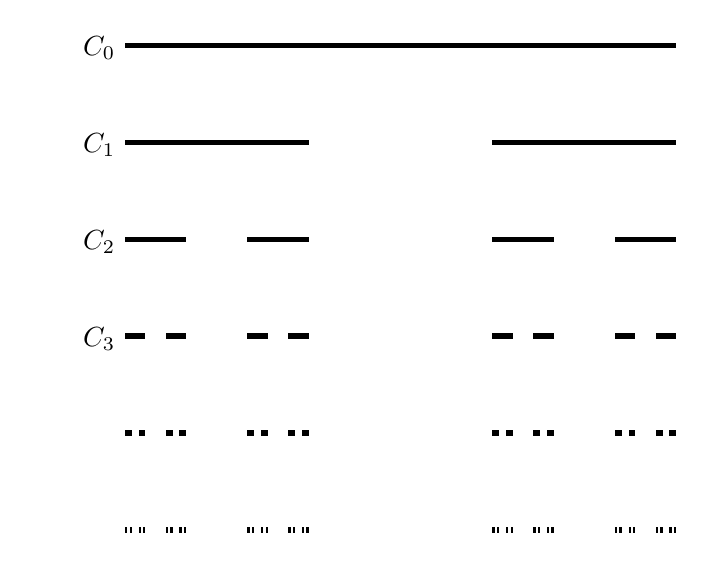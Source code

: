 

% Les similitudes : shift=translation, scale = homotetie, rotate = angle (en degre)
\newcommand\simone{\begin{scope}[shift={(0,0)}, xscale={1/3}, rotate=0]}
\newcommand\simtwo{\begin{scope}[shift={({2/3},0)}, xscale={1/3}, rotate=0]}
\newcommand\simthree{\begin{scope}[shift={(.25,0.433)}, scale=.5, rotate=0]}

% La figure initiale
%\newcommand\initfigure{\fill (0,0)--++(0:1)--++(120:1)--cycle;}
%\newcommand\initfigure{\fill (0.5,0.433) circle (1.3cm);}
\newcommand\initfigure{\fill (0,0)--++(0,.01cm)--++(1,0)--++(0,-.01cm)--cycle;}
%\newcommand\initfigure{\fill (0,0)--++(0,0.5)--++(0.5,0)--++(0,-0.5)--cycle;}

% Le programme recursif
\newcommand{\ifs}[2]{% #1 the counter, #2 the instructions
                          \ifnum #1 < 0% stop now
                          #2%
                          %\relax% Relax, max, on ne fait rien, c'est termine.
                          \else%
                          \count255=#1%
                          \advance\count255 by -1%
                          \simone
                             \ifs{\number\count255}{#2};                          
                          \end{scope};

                          \simtwo
                             \ifs{\number\count255}{#2};                          
                          \end{scope};

                          \fi%
}
\begin{tikzpicture}[scale=7]
% 
%    \draw[->,>=latex, red] (0.4,-0.01) to[bend right=10] (0.2,-0.15) node[above]  {$f_1$};
%    \draw[->,>=latex, blue] (0.6,-0.01) to[bend left=10] (0.8,-0.15) node[above] {$f_2$};

                                                                                      % normalement c'est node[midway, below] mais bug

  \begin{scope}[yshift=0]
   \node[left] at (0,0) {$C_0$};
    \ifs{-1}{\initfigure}
  \end{scope}

  \begin{scope}[yshift=-5]
   \node[left] at (0,0) {$C_1$};
    \ifs{0}{\initfigure}
  \end{scope}


% \node at (0,0) {$x$};

    \begin{scope}[yshift=-10]
   \node[left] at (0,0) {$C_2$};
    \ifs{1}{\initfigure}
  \end{scope}

    \begin{scope}[yshift=-15]
   \node[left] at (0,0) {$C_3$};
    \ifs{2}{\initfigure}
  \end{scope}

    \begin{scope}[yshift=-20]
    \ifs{3}{\initfigure}
  \end{scope}

    \begin{scope}[yshift=-25]
    \ifs{4}{\initfigure}
  \end{scope}

\end{tikzpicture}
